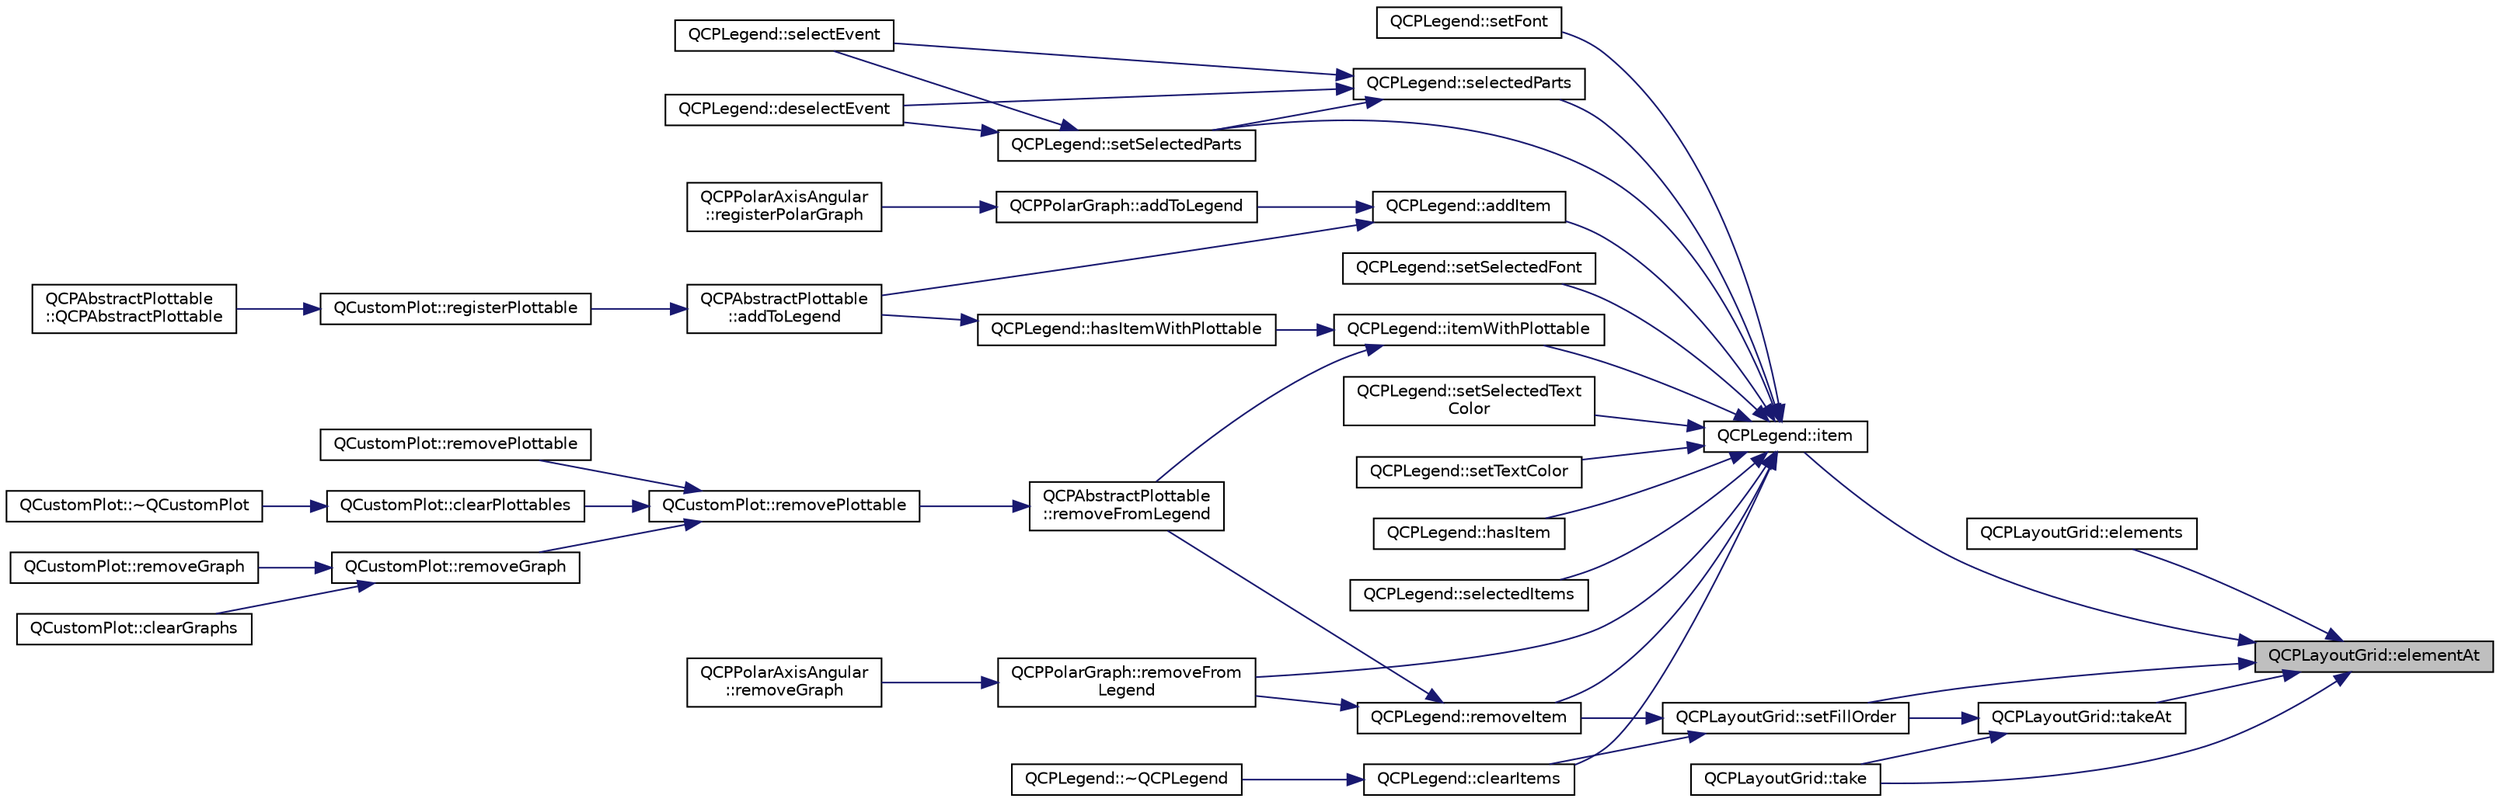 digraph "QCPLayoutGrid::elementAt"
{
 // LATEX_PDF_SIZE
  edge [fontname="Helvetica",fontsize="10",labelfontname="Helvetica",labelfontsize="10"];
  node [fontname="Helvetica",fontsize="10",shape=record];
  rankdir="RL";
  Node1 [label="QCPLayoutGrid::elementAt",height=0.2,width=0.4,color="black", fillcolor="grey75", style="filled", fontcolor="black",tooltip=" "];
  Node1 -> Node2 [dir="back",color="midnightblue",fontsize="10",style="solid",fontname="Helvetica"];
  Node2 [label="QCPLayoutGrid::elements",height=0.2,width=0.4,color="black", fillcolor="white", style="filled",URL="$classQCPLayoutGrid.html#a7d5b968b4cf57393e9e387976d91f8f7",tooltip=" "];
  Node1 -> Node3 [dir="back",color="midnightblue",fontsize="10",style="solid",fontname="Helvetica"];
  Node3 [label="QCPLegend::item",height=0.2,width=0.4,color="black", fillcolor="white", style="filled",URL="$classQCPLegend.html#acfe9694c45104a3359d3806ed366fcf7",tooltip=" "];
  Node3 -> Node4 [dir="back",color="midnightblue",fontsize="10",style="solid",fontname="Helvetica"];
  Node4 [label="QCPLegend::addItem",height=0.2,width=0.4,color="black", fillcolor="white", style="filled",URL="$classQCPLegend.html#a3ab274de52d2951faea45a6d975e6b3f",tooltip=" "];
  Node4 -> Node5 [dir="back",color="midnightblue",fontsize="10",style="solid",fontname="Helvetica"];
  Node5 [label="QCPAbstractPlottable\l::addToLegend",height=0.2,width=0.4,color="black", fillcolor="white", style="filled",URL="$classQCPAbstractPlottable.html#aa64e93cb5b606d8110d2cc0a349bb30f",tooltip=" "];
  Node5 -> Node6 [dir="back",color="midnightblue",fontsize="10",style="solid",fontname="Helvetica"];
  Node6 [label="QCustomPlot::registerPlottable",height=0.2,width=0.4,color="black", fillcolor="white", style="filled",URL="$classQCustomPlot.html#aeba7733bb9fadfb5a375b3f40de9e58a",tooltip=" "];
  Node6 -> Node7 [dir="back",color="midnightblue",fontsize="10",style="solid",fontname="Helvetica"];
  Node7 [label="QCPAbstractPlottable\l::QCPAbstractPlottable",height=0.2,width=0.4,color="black", fillcolor="white", style="filled",URL="$classQCPAbstractPlottable.html#af78a036e40db6f53a31abadc5323715a",tooltip=" "];
  Node4 -> Node8 [dir="back",color="midnightblue",fontsize="10",style="solid",fontname="Helvetica"];
  Node8 [label="QCPPolarGraph::addToLegend",height=0.2,width=0.4,color="black", fillcolor="white", style="filled",URL="$classQCPPolarGraph.html#a5b4eec96f4d64692ea9e66cede0314df",tooltip=" "];
  Node8 -> Node9 [dir="back",color="midnightblue",fontsize="10",style="solid",fontname="Helvetica"];
  Node9 [label="QCPPolarAxisAngular\l::registerPolarGraph",height=0.2,width=0.4,color="black", fillcolor="white", style="filled",URL="$classQCPPolarAxisAngular.html#a05dabed291d5997541b87b64ceda2050",tooltip=" "];
  Node3 -> Node10 [dir="back",color="midnightblue",fontsize="10",style="solid",fontname="Helvetica"];
  Node10 [label="QCPLegend::clearItems",height=0.2,width=0.4,color="black", fillcolor="white", style="filled",URL="$classQCPLegend.html#a24795c7250eb5214fcea16b7217b4dfb",tooltip=" "];
  Node10 -> Node11 [dir="back",color="midnightblue",fontsize="10",style="solid",fontname="Helvetica"];
  Node11 [label="QCPLegend::~QCPLegend",height=0.2,width=0.4,color="black", fillcolor="white", style="filled",URL="$classQCPLegend.html#a11391e486a959a42eeba4edf1bd8b46b",tooltip=" "];
  Node3 -> Node12 [dir="back",color="midnightblue",fontsize="10",style="solid",fontname="Helvetica"];
  Node12 [label="QCPLegend::hasItem",height=0.2,width=0.4,color="black", fillcolor="white", style="filled",URL="$classQCPLegend.html#ad0f698e33db454a6c103b5206740e599",tooltip=" "];
  Node3 -> Node13 [dir="back",color="midnightblue",fontsize="10",style="solid",fontname="Helvetica"];
  Node13 [label="QCPLegend::itemWithPlottable",height=0.2,width=0.4,color="black", fillcolor="white", style="filled",URL="$classQCPLegend.html#a91e790002d8bf15a20628a8e8841e397",tooltip=" "];
  Node13 -> Node14 [dir="back",color="midnightblue",fontsize="10",style="solid",fontname="Helvetica"];
  Node14 [label="QCPLegend::hasItemWithPlottable",height=0.2,width=0.4,color="black", fillcolor="white", style="filled",URL="$classQCPLegend.html#a4b90a442af871582df85c2bc13f91e88",tooltip=" "];
  Node14 -> Node5 [dir="back",color="midnightblue",fontsize="10",style="solid",fontname="Helvetica"];
  Node13 -> Node15 [dir="back",color="midnightblue",fontsize="10",style="solid",fontname="Helvetica"];
  Node15 [label="QCPAbstractPlottable\l::removeFromLegend",height=0.2,width=0.4,color="black", fillcolor="white", style="filled",URL="$classQCPAbstractPlottable.html#a3cc235007e2343a65ad4f463767e0e20",tooltip=" "];
  Node15 -> Node16 [dir="back",color="midnightblue",fontsize="10",style="solid",fontname="Helvetica"];
  Node16 [label="QCustomPlot::removePlottable",height=0.2,width=0.4,color="black", fillcolor="white", style="filled",URL="$classQCustomPlot.html#af3dafd56884208474f311d6226513ab2",tooltip=" "];
  Node16 -> Node17 [dir="back",color="midnightblue",fontsize="10",style="solid",fontname="Helvetica"];
  Node17 [label="QCustomPlot::clearPlottables",height=0.2,width=0.4,color="black", fillcolor="white", style="filled",URL="$classQCustomPlot.html#a9a409bb3201878adb7ffba1c89c4e004",tooltip=" "];
  Node17 -> Node18 [dir="back",color="midnightblue",fontsize="10",style="solid",fontname="Helvetica"];
  Node18 [label="QCustomPlot::~QCustomPlot",height=0.2,width=0.4,color="black", fillcolor="white", style="filled",URL="$classQCustomPlot.html#a6a10e600c05635e9a314597a8a5c94e0",tooltip=" "];
  Node16 -> Node19 [dir="back",color="midnightblue",fontsize="10",style="solid",fontname="Helvetica"];
  Node19 [label="QCustomPlot::removeGraph",height=0.2,width=0.4,color="black", fillcolor="white", style="filled",URL="$classQCustomPlot.html#a903561be895fb6528a770d66ac5e6713",tooltip=" "];
  Node19 -> Node20 [dir="back",color="midnightblue",fontsize="10",style="solid",fontname="Helvetica"];
  Node20 [label="QCustomPlot::clearGraphs",height=0.2,width=0.4,color="black", fillcolor="white", style="filled",URL="$classQCustomPlot.html#ab0f3abff2d2f7df3668b5836f39207fa",tooltip=" "];
  Node19 -> Node21 [dir="back",color="midnightblue",fontsize="10",style="solid",fontname="Helvetica"];
  Node21 [label="QCustomPlot::removeGraph",height=0.2,width=0.4,color="black", fillcolor="white", style="filled",URL="$classQCustomPlot.html#a9554b3d2d5b10c0f884bd4010b6c192c",tooltip=" "];
  Node16 -> Node22 [dir="back",color="midnightblue",fontsize="10",style="solid",fontname="Helvetica"];
  Node22 [label="QCustomPlot::removePlottable",height=0.2,width=0.4,color="black", fillcolor="white", style="filled",URL="$classQCustomPlot.html#afc210e0021480f8119bccf37839dbcc8",tooltip=" "];
  Node3 -> Node23 [dir="back",color="midnightblue",fontsize="10",style="solid",fontname="Helvetica"];
  Node23 [label="QCPPolarGraph::removeFrom\lLegend",height=0.2,width=0.4,color="black", fillcolor="white", style="filled",URL="$classQCPPolarGraph.html#aae73a0de017092f85e17521d2282760f",tooltip=" "];
  Node23 -> Node24 [dir="back",color="midnightblue",fontsize="10",style="solid",fontname="Helvetica"];
  Node24 [label="QCPPolarAxisAngular\l::removeGraph",height=0.2,width=0.4,color="black", fillcolor="white", style="filled",URL="$classQCPPolarAxisAngular.html#aeabd68d454543427b9b63614689a17fd",tooltip=" "];
  Node3 -> Node25 [dir="back",color="midnightblue",fontsize="10",style="solid",fontname="Helvetica"];
  Node25 [label="QCPLegend::removeItem",height=0.2,width=0.4,color="black", fillcolor="white", style="filled",URL="$classQCPLegend.html#ac91595c3eaa746fe6321d2eb952c63bb",tooltip=" "];
  Node25 -> Node15 [dir="back",color="midnightblue",fontsize="10",style="solid",fontname="Helvetica"];
  Node25 -> Node23 [dir="back",color="midnightblue",fontsize="10",style="solid",fontname="Helvetica"];
  Node3 -> Node26 [dir="back",color="midnightblue",fontsize="10",style="solid",fontname="Helvetica"];
  Node26 [label="QCPLegend::selectedItems",height=0.2,width=0.4,color="black", fillcolor="white", style="filled",URL="$classQCPLegend.html#ac7d9e567d5c551e09cd9bcc4306c5532",tooltip=" "];
  Node3 -> Node27 [dir="back",color="midnightblue",fontsize="10",style="solid",fontname="Helvetica"];
  Node27 [label="QCPLegend::selectedParts",height=0.2,width=0.4,color="black", fillcolor="white", style="filled",URL="$classQCPLegend.html#a3efbf879f6936ec337690985e567dc6f",tooltip=" "];
  Node27 -> Node28 [dir="back",color="midnightblue",fontsize="10",style="solid",fontname="Helvetica"];
  Node28 [label="QCPLegend::deselectEvent",height=0.2,width=0.4,color="black", fillcolor="white", style="filled",URL="$classQCPLegend.html#ac2066837f7ebc32a5b15434cdca5b176",tooltip=" "];
  Node27 -> Node29 [dir="back",color="midnightblue",fontsize="10",style="solid",fontname="Helvetica"];
  Node29 [label="QCPLegend::selectEvent",height=0.2,width=0.4,color="black", fillcolor="white", style="filled",URL="$classQCPLegend.html#a71f54a05c3e5b1a1ade1864422cd642e",tooltip=" "];
  Node27 -> Node30 [dir="back",color="midnightblue",fontsize="10",style="solid",fontname="Helvetica"];
  Node30 [label="QCPLegend::setSelectedParts",height=0.2,width=0.4,color="black", fillcolor="white", style="filled",URL="$classQCPLegend.html#a2aee309bb5c2a794b1987f3fc97f8ad8",tooltip=" "];
  Node30 -> Node28 [dir="back",color="midnightblue",fontsize="10",style="solid",fontname="Helvetica"];
  Node30 -> Node29 [dir="back",color="midnightblue",fontsize="10",style="solid",fontname="Helvetica"];
  Node3 -> Node31 [dir="back",color="midnightblue",fontsize="10",style="solid",fontname="Helvetica"];
  Node31 [label="QCPLegend::setFont",height=0.2,width=0.4,color="black", fillcolor="white", style="filled",URL="$classQCPLegend.html#aa4cda8499e3cb0f3be415edc02984c73",tooltip=" "];
  Node3 -> Node32 [dir="back",color="midnightblue",fontsize="10",style="solid",fontname="Helvetica"];
  Node32 [label="QCPLegend::setSelectedFont",height=0.2,width=0.4,color="black", fillcolor="white", style="filled",URL="$classQCPLegend.html#ab580a01c3c0a239374ed66c29edf5ad2",tooltip=" "];
  Node3 -> Node30 [dir="back",color="midnightblue",fontsize="10",style="solid",fontname="Helvetica"];
  Node3 -> Node33 [dir="back",color="midnightblue",fontsize="10",style="solid",fontname="Helvetica"];
  Node33 [label="QCPLegend::setSelectedText\lColor",height=0.2,width=0.4,color="black", fillcolor="white", style="filled",URL="$classQCPLegend.html#a7674dfc7a1f30e1abd1018c0ed45e0bc",tooltip=" "];
  Node3 -> Node34 [dir="back",color="midnightblue",fontsize="10",style="solid",fontname="Helvetica"];
  Node34 [label="QCPLegend::setTextColor",height=0.2,width=0.4,color="black", fillcolor="white", style="filled",URL="$classQCPLegend.html#ae1eb239ff4a4632fe1b6c3e668d845c6",tooltip=" "];
  Node1 -> Node35 [dir="back",color="midnightblue",fontsize="10",style="solid",fontname="Helvetica"];
  Node35 [label="QCPLayoutGrid::setFillOrder",height=0.2,width=0.4,color="black", fillcolor="white", style="filled",URL="$classQCPLayoutGrid.html#affc2f3cfd22f28698c5b29b960d2a391",tooltip=" "];
  Node35 -> Node10 [dir="back",color="midnightblue",fontsize="10",style="solid",fontname="Helvetica"];
  Node35 -> Node25 [dir="back",color="midnightblue",fontsize="10",style="solid",fontname="Helvetica"];
  Node1 -> Node36 [dir="back",color="midnightblue",fontsize="10",style="solid",fontname="Helvetica"];
  Node36 [label="QCPLayoutGrid::take",height=0.2,width=0.4,color="black", fillcolor="white", style="filled",URL="$classQCPLayoutGrid.html#aee961c2eb6cf8a85dcbc5a7d7b6c1a00",tooltip=" "];
  Node1 -> Node37 [dir="back",color="midnightblue",fontsize="10",style="solid",fontname="Helvetica"];
  Node37 [label="QCPLayoutGrid::takeAt",height=0.2,width=0.4,color="black", fillcolor="white", style="filled",URL="$classQCPLayoutGrid.html#a17dd220234d1bbf8835abcc666384d45",tooltip=" "];
  Node37 -> Node35 [dir="back",color="midnightblue",fontsize="10",style="solid",fontname="Helvetica"];
  Node37 -> Node36 [dir="back",color="midnightblue",fontsize="10",style="solid",fontname="Helvetica"];
}
